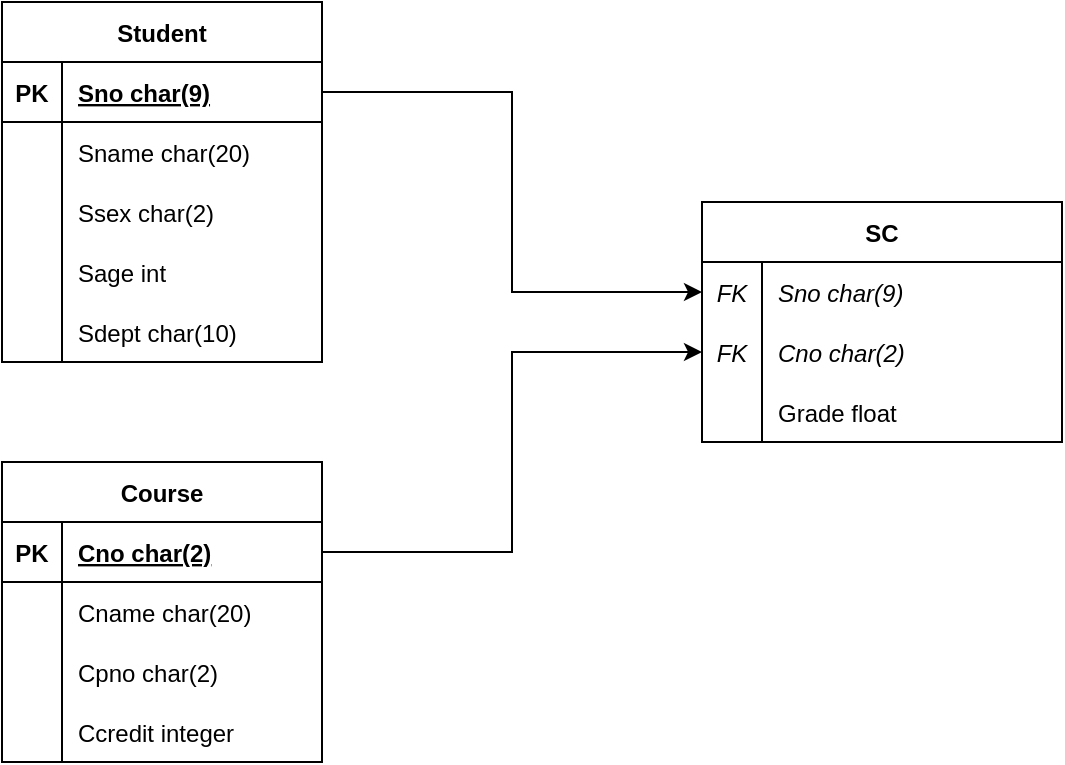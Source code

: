 <mxfile version="21.2.8" type="device">
  <diagram id="R2lEEEUBdFMjLlhIrx00" name="Page-1">
    <mxGraphModel dx="781" dy="544" grid="1" gridSize="10" guides="1" tooltips="1" connect="1" arrows="1" fold="1" page="1" pageScale="1" pageWidth="850" pageHeight="1100" math="0" shadow="0" extFonts="Permanent Marker^https://fonts.googleapis.com/css?family=Permanent+Marker">
      <root>
        <mxCell id="0" />
        <mxCell id="1" parent="0" />
        <mxCell id="Zwktk5ufP2vN8_NV0ieu-13" value="Student" style="shape=table;startSize=30;container=1;collapsible=1;childLayout=tableLayout;fixedRows=1;rowLines=0;fontStyle=1;align=center;resizeLast=1;" vertex="1" parent="1">
          <mxGeometry x="170" y="120" width="160" height="180" as="geometry" />
        </mxCell>
        <mxCell id="Zwktk5ufP2vN8_NV0ieu-14" value="" style="shape=tableRow;horizontal=0;startSize=0;swimlaneHead=0;swimlaneBody=0;fillColor=none;collapsible=0;dropTarget=0;points=[[0,0.5],[1,0.5]];portConstraint=eastwest;strokeColor=inherit;top=0;left=0;right=0;bottom=1;" vertex="1" parent="Zwktk5ufP2vN8_NV0ieu-13">
          <mxGeometry y="30" width="160" height="30" as="geometry" />
        </mxCell>
        <mxCell id="Zwktk5ufP2vN8_NV0ieu-15" value="PK" style="shape=partialRectangle;overflow=hidden;connectable=0;fillColor=none;strokeColor=inherit;top=0;left=0;bottom=0;right=0;fontStyle=1;" vertex="1" parent="Zwktk5ufP2vN8_NV0ieu-14">
          <mxGeometry width="30" height="30" as="geometry">
            <mxRectangle width="30" height="30" as="alternateBounds" />
          </mxGeometry>
        </mxCell>
        <mxCell id="Zwktk5ufP2vN8_NV0ieu-16" value="Sno char(9) " style="shape=partialRectangle;overflow=hidden;connectable=0;fillColor=none;align=left;strokeColor=inherit;top=0;left=0;bottom=0;right=0;spacingLeft=6;fontStyle=5;" vertex="1" parent="Zwktk5ufP2vN8_NV0ieu-14">
          <mxGeometry x="30" width="130" height="30" as="geometry">
            <mxRectangle width="130" height="30" as="alternateBounds" />
          </mxGeometry>
        </mxCell>
        <mxCell id="Zwktk5ufP2vN8_NV0ieu-17" value="" style="shape=tableRow;horizontal=0;startSize=0;swimlaneHead=0;swimlaneBody=0;fillColor=none;collapsible=0;dropTarget=0;points=[[0,0.5],[1,0.5]];portConstraint=eastwest;strokeColor=inherit;top=0;left=0;right=0;bottom=0;" vertex="1" parent="Zwktk5ufP2vN8_NV0ieu-13">
          <mxGeometry y="60" width="160" height="30" as="geometry" />
        </mxCell>
        <mxCell id="Zwktk5ufP2vN8_NV0ieu-18" value="" style="shape=partialRectangle;overflow=hidden;connectable=0;fillColor=none;strokeColor=inherit;top=0;left=0;bottom=0;right=0;" vertex="1" parent="Zwktk5ufP2vN8_NV0ieu-17">
          <mxGeometry width="30" height="30" as="geometry">
            <mxRectangle width="30" height="30" as="alternateBounds" />
          </mxGeometry>
        </mxCell>
        <mxCell id="Zwktk5ufP2vN8_NV0ieu-19" value="Sname char(20)" style="shape=partialRectangle;overflow=hidden;connectable=0;fillColor=none;align=left;strokeColor=inherit;top=0;left=0;bottom=0;right=0;spacingLeft=6;" vertex="1" parent="Zwktk5ufP2vN8_NV0ieu-17">
          <mxGeometry x="30" width="130" height="30" as="geometry">
            <mxRectangle width="130" height="30" as="alternateBounds" />
          </mxGeometry>
        </mxCell>
        <mxCell id="Zwktk5ufP2vN8_NV0ieu-20" value="" style="shape=tableRow;horizontal=0;startSize=0;swimlaneHead=0;swimlaneBody=0;fillColor=none;collapsible=0;dropTarget=0;points=[[0,0.5],[1,0.5]];portConstraint=eastwest;strokeColor=inherit;top=0;left=0;right=0;bottom=0;" vertex="1" parent="Zwktk5ufP2vN8_NV0ieu-13">
          <mxGeometry y="90" width="160" height="30" as="geometry" />
        </mxCell>
        <mxCell id="Zwktk5ufP2vN8_NV0ieu-21" value="" style="shape=partialRectangle;overflow=hidden;connectable=0;fillColor=none;strokeColor=inherit;top=0;left=0;bottom=0;right=0;" vertex="1" parent="Zwktk5ufP2vN8_NV0ieu-20">
          <mxGeometry width="30" height="30" as="geometry">
            <mxRectangle width="30" height="30" as="alternateBounds" />
          </mxGeometry>
        </mxCell>
        <mxCell id="Zwktk5ufP2vN8_NV0ieu-22" value="Ssex char(2)" style="shape=partialRectangle;overflow=hidden;connectable=0;fillColor=none;align=left;strokeColor=inherit;top=0;left=0;bottom=0;right=0;spacingLeft=6;" vertex="1" parent="Zwktk5ufP2vN8_NV0ieu-20">
          <mxGeometry x="30" width="130" height="30" as="geometry">
            <mxRectangle width="130" height="30" as="alternateBounds" />
          </mxGeometry>
        </mxCell>
        <mxCell id="Zwktk5ufP2vN8_NV0ieu-23" value="" style="shape=tableRow;horizontal=0;startSize=0;swimlaneHead=0;swimlaneBody=0;fillColor=none;collapsible=0;dropTarget=0;points=[[0,0.5],[1,0.5]];portConstraint=eastwest;strokeColor=inherit;top=0;left=0;right=0;bottom=0;" vertex="1" parent="Zwktk5ufP2vN8_NV0ieu-13">
          <mxGeometry y="120" width="160" height="30" as="geometry" />
        </mxCell>
        <mxCell id="Zwktk5ufP2vN8_NV0ieu-24" value="" style="shape=partialRectangle;overflow=hidden;connectable=0;fillColor=none;strokeColor=inherit;top=0;left=0;bottom=0;right=0;" vertex="1" parent="Zwktk5ufP2vN8_NV0ieu-23">
          <mxGeometry width="30" height="30" as="geometry">
            <mxRectangle width="30" height="30" as="alternateBounds" />
          </mxGeometry>
        </mxCell>
        <mxCell id="Zwktk5ufP2vN8_NV0ieu-25" value="Sage int" style="shape=partialRectangle;overflow=hidden;connectable=0;fillColor=none;align=left;strokeColor=inherit;top=0;left=0;bottom=0;right=0;spacingLeft=6;" vertex="1" parent="Zwktk5ufP2vN8_NV0ieu-23">
          <mxGeometry x="30" width="130" height="30" as="geometry">
            <mxRectangle width="130" height="30" as="alternateBounds" />
          </mxGeometry>
        </mxCell>
        <mxCell id="Zwktk5ufP2vN8_NV0ieu-26" value="" style="shape=tableRow;horizontal=0;startSize=0;swimlaneHead=0;swimlaneBody=0;fillColor=none;collapsible=0;dropTarget=0;points=[[0,0.5],[1,0.5]];portConstraint=eastwest;strokeColor=inherit;top=0;left=0;right=0;bottom=0;" vertex="1" parent="Zwktk5ufP2vN8_NV0ieu-13">
          <mxGeometry y="150" width="160" height="30" as="geometry" />
        </mxCell>
        <mxCell id="Zwktk5ufP2vN8_NV0ieu-27" value="" style="shape=partialRectangle;overflow=hidden;connectable=0;fillColor=none;strokeColor=inherit;top=0;left=0;bottom=0;right=0;" vertex="1" parent="Zwktk5ufP2vN8_NV0ieu-26">
          <mxGeometry width="30" height="30" as="geometry">
            <mxRectangle width="30" height="30" as="alternateBounds" />
          </mxGeometry>
        </mxCell>
        <mxCell id="Zwktk5ufP2vN8_NV0ieu-28" value="Sdept char(10)" style="shape=partialRectangle;overflow=hidden;connectable=0;fillColor=none;align=left;strokeColor=inherit;top=0;left=0;bottom=0;right=0;spacingLeft=6;" vertex="1" parent="Zwktk5ufP2vN8_NV0ieu-26">
          <mxGeometry x="30" width="130" height="30" as="geometry">
            <mxRectangle width="130" height="30" as="alternateBounds" />
          </mxGeometry>
        </mxCell>
        <mxCell id="Zwktk5ufP2vN8_NV0ieu-29" value="Course" style="shape=table;startSize=30;container=1;collapsible=1;childLayout=tableLayout;fixedRows=1;rowLines=0;fontStyle=1;align=center;resizeLast=1;" vertex="1" parent="1">
          <mxGeometry x="170" y="350" width="160" height="150" as="geometry" />
        </mxCell>
        <mxCell id="Zwktk5ufP2vN8_NV0ieu-30" value="" style="shape=tableRow;horizontal=0;startSize=0;swimlaneHead=0;swimlaneBody=0;fillColor=none;collapsible=0;dropTarget=0;points=[[0,0.5],[1,0.5]];portConstraint=eastwest;strokeColor=inherit;top=0;left=0;right=0;bottom=1;" vertex="1" parent="Zwktk5ufP2vN8_NV0ieu-29">
          <mxGeometry y="30" width="160" height="30" as="geometry" />
        </mxCell>
        <mxCell id="Zwktk5ufP2vN8_NV0ieu-31" value="PK" style="shape=partialRectangle;overflow=hidden;connectable=0;fillColor=none;strokeColor=inherit;top=0;left=0;bottom=0;right=0;fontStyle=1;" vertex="1" parent="Zwktk5ufP2vN8_NV0ieu-30">
          <mxGeometry width="30" height="30" as="geometry">
            <mxRectangle width="30" height="30" as="alternateBounds" />
          </mxGeometry>
        </mxCell>
        <mxCell id="Zwktk5ufP2vN8_NV0ieu-32" value="Cno char(2) " style="shape=partialRectangle;overflow=hidden;connectable=0;fillColor=none;align=left;strokeColor=inherit;top=0;left=0;bottom=0;right=0;spacingLeft=6;fontStyle=5;" vertex="1" parent="Zwktk5ufP2vN8_NV0ieu-30">
          <mxGeometry x="30" width="130" height="30" as="geometry">
            <mxRectangle width="130" height="30" as="alternateBounds" />
          </mxGeometry>
        </mxCell>
        <mxCell id="Zwktk5ufP2vN8_NV0ieu-33" value="" style="shape=tableRow;horizontal=0;startSize=0;swimlaneHead=0;swimlaneBody=0;fillColor=none;collapsible=0;dropTarget=0;points=[[0,0.5],[1,0.5]];portConstraint=eastwest;strokeColor=inherit;top=0;left=0;right=0;bottom=0;" vertex="1" parent="Zwktk5ufP2vN8_NV0ieu-29">
          <mxGeometry y="60" width="160" height="30" as="geometry" />
        </mxCell>
        <mxCell id="Zwktk5ufP2vN8_NV0ieu-34" value="" style="shape=partialRectangle;overflow=hidden;connectable=0;fillColor=none;strokeColor=inherit;top=0;left=0;bottom=0;right=0;" vertex="1" parent="Zwktk5ufP2vN8_NV0ieu-33">
          <mxGeometry width="30" height="30" as="geometry">
            <mxRectangle width="30" height="30" as="alternateBounds" />
          </mxGeometry>
        </mxCell>
        <mxCell id="Zwktk5ufP2vN8_NV0ieu-35" value="Cname char(20)" style="shape=partialRectangle;overflow=hidden;connectable=0;fillColor=none;align=left;strokeColor=inherit;top=0;left=0;bottom=0;right=0;spacingLeft=6;" vertex="1" parent="Zwktk5ufP2vN8_NV0ieu-33">
          <mxGeometry x="30" width="130" height="30" as="geometry">
            <mxRectangle width="130" height="30" as="alternateBounds" />
          </mxGeometry>
        </mxCell>
        <mxCell id="Zwktk5ufP2vN8_NV0ieu-36" value="" style="shape=tableRow;horizontal=0;startSize=0;swimlaneHead=0;swimlaneBody=0;fillColor=none;collapsible=0;dropTarget=0;points=[[0,0.5],[1,0.5]];portConstraint=eastwest;strokeColor=inherit;top=0;left=0;right=0;bottom=0;" vertex="1" parent="Zwktk5ufP2vN8_NV0ieu-29">
          <mxGeometry y="90" width="160" height="30" as="geometry" />
        </mxCell>
        <mxCell id="Zwktk5ufP2vN8_NV0ieu-37" value="" style="shape=partialRectangle;overflow=hidden;connectable=0;fillColor=none;strokeColor=inherit;top=0;left=0;bottom=0;right=0;" vertex="1" parent="Zwktk5ufP2vN8_NV0ieu-36">
          <mxGeometry width="30" height="30" as="geometry">
            <mxRectangle width="30" height="30" as="alternateBounds" />
          </mxGeometry>
        </mxCell>
        <mxCell id="Zwktk5ufP2vN8_NV0ieu-38" value="Cpno char(2)" style="shape=partialRectangle;overflow=hidden;connectable=0;fillColor=none;align=left;strokeColor=inherit;top=0;left=0;bottom=0;right=0;spacingLeft=6;" vertex="1" parent="Zwktk5ufP2vN8_NV0ieu-36">
          <mxGeometry x="30" width="130" height="30" as="geometry">
            <mxRectangle width="130" height="30" as="alternateBounds" />
          </mxGeometry>
        </mxCell>
        <mxCell id="Zwktk5ufP2vN8_NV0ieu-39" value="" style="shape=tableRow;horizontal=0;startSize=0;swimlaneHead=0;swimlaneBody=0;fillColor=none;collapsible=0;dropTarget=0;points=[[0,0.5],[1,0.5]];portConstraint=eastwest;strokeColor=inherit;top=0;left=0;right=0;bottom=0;" vertex="1" parent="Zwktk5ufP2vN8_NV0ieu-29">
          <mxGeometry y="120" width="160" height="30" as="geometry" />
        </mxCell>
        <mxCell id="Zwktk5ufP2vN8_NV0ieu-40" value="" style="shape=partialRectangle;overflow=hidden;connectable=0;fillColor=none;strokeColor=inherit;top=0;left=0;bottom=0;right=0;" vertex="1" parent="Zwktk5ufP2vN8_NV0ieu-39">
          <mxGeometry width="30" height="30" as="geometry">
            <mxRectangle width="30" height="30" as="alternateBounds" />
          </mxGeometry>
        </mxCell>
        <mxCell id="Zwktk5ufP2vN8_NV0ieu-41" value="Ccredit integer" style="shape=partialRectangle;overflow=hidden;connectable=0;fillColor=none;align=left;strokeColor=inherit;top=0;left=0;bottom=0;right=0;spacingLeft=6;" vertex="1" parent="Zwktk5ufP2vN8_NV0ieu-39">
          <mxGeometry x="30" width="130" height="30" as="geometry">
            <mxRectangle width="130" height="30" as="alternateBounds" />
          </mxGeometry>
        </mxCell>
        <mxCell id="Zwktk5ufP2vN8_NV0ieu-58" value="SC" style="shape=table;startSize=30;container=1;collapsible=1;childLayout=tableLayout;fixedRows=1;rowLines=0;fontStyle=1;align=center;resizeLast=1;" vertex="1" parent="1">
          <mxGeometry x="520" y="220" width="180" height="120" as="geometry" />
        </mxCell>
        <mxCell id="Zwktk5ufP2vN8_NV0ieu-59" value="" style="shape=tableRow;horizontal=0;startSize=0;swimlaneHead=0;swimlaneBody=0;fillColor=none;collapsible=0;dropTarget=0;points=[[0,0.5],[1,0.5]];portConstraint=eastwest;strokeColor=inherit;top=0;left=0;right=0;bottom=0;" vertex="1" parent="Zwktk5ufP2vN8_NV0ieu-58">
          <mxGeometry y="30" width="180" height="30" as="geometry" />
        </mxCell>
        <mxCell id="Zwktk5ufP2vN8_NV0ieu-60" value="FK" style="shape=partialRectangle;overflow=hidden;connectable=0;fillColor=none;strokeColor=inherit;top=0;left=0;bottom=0;right=0;fontStyle=2" vertex="1" parent="Zwktk5ufP2vN8_NV0ieu-59">
          <mxGeometry width="30" height="30" as="geometry">
            <mxRectangle width="30" height="30" as="alternateBounds" />
          </mxGeometry>
        </mxCell>
        <mxCell id="Zwktk5ufP2vN8_NV0ieu-61" value="Sno char(9)" style="shape=partialRectangle;overflow=hidden;connectable=0;fillColor=none;align=left;strokeColor=inherit;top=0;left=0;bottom=0;right=0;spacingLeft=6;fontStyle=2" vertex="1" parent="Zwktk5ufP2vN8_NV0ieu-59">
          <mxGeometry x="30" width="150" height="30" as="geometry">
            <mxRectangle width="150" height="30" as="alternateBounds" />
          </mxGeometry>
        </mxCell>
        <mxCell id="Zwktk5ufP2vN8_NV0ieu-62" value="" style="shape=tableRow;horizontal=0;startSize=0;swimlaneHead=0;swimlaneBody=0;fillColor=none;collapsible=0;dropTarget=0;points=[[0,0.5],[1,0.5]];portConstraint=eastwest;strokeColor=inherit;top=0;left=0;right=0;bottom=0;" vertex="1" parent="Zwktk5ufP2vN8_NV0ieu-58">
          <mxGeometry y="60" width="180" height="30" as="geometry" />
        </mxCell>
        <mxCell id="Zwktk5ufP2vN8_NV0ieu-63" value="FK" style="shape=partialRectangle;overflow=hidden;connectable=0;fillColor=none;strokeColor=inherit;top=0;left=0;bottom=0;right=0;fontStyle=2" vertex="1" parent="Zwktk5ufP2vN8_NV0ieu-62">
          <mxGeometry width="30" height="30" as="geometry">
            <mxRectangle width="30" height="30" as="alternateBounds" />
          </mxGeometry>
        </mxCell>
        <mxCell id="Zwktk5ufP2vN8_NV0ieu-64" value="Cno char(2)" style="shape=partialRectangle;overflow=hidden;connectable=0;fillColor=none;align=left;strokeColor=inherit;top=0;left=0;bottom=0;right=0;spacingLeft=6;fontStyle=2" vertex="1" parent="Zwktk5ufP2vN8_NV0ieu-62">
          <mxGeometry x="30" width="150" height="30" as="geometry">
            <mxRectangle width="150" height="30" as="alternateBounds" />
          </mxGeometry>
        </mxCell>
        <mxCell id="Zwktk5ufP2vN8_NV0ieu-65" value="" style="shape=tableRow;horizontal=0;startSize=0;swimlaneHead=0;swimlaneBody=0;fillColor=none;collapsible=0;dropTarget=0;points=[[0,0.5],[1,0.5]];portConstraint=eastwest;strokeColor=inherit;top=0;left=0;right=0;bottom=0;" vertex="1" parent="Zwktk5ufP2vN8_NV0ieu-58">
          <mxGeometry y="90" width="180" height="30" as="geometry" />
        </mxCell>
        <mxCell id="Zwktk5ufP2vN8_NV0ieu-66" value="" style="shape=partialRectangle;overflow=hidden;connectable=0;fillColor=none;strokeColor=inherit;top=0;left=0;bottom=0;right=0;" vertex="1" parent="Zwktk5ufP2vN8_NV0ieu-65">
          <mxGeometry width="30" height="30" as="geometry">
            <mxRectangle width="30" height="30" as="alternateBounds" />
          </mxGeometry>
        </mxCell>
        <mxCell id="Zwktk5ufP2vN8_NV0ieu-67" value="Grade float" style="shape=partialRectangle;overflow=hidden;connectable=0;fillColor=none;align=left;strokeColor=inherit;top=0;left=0;bottom=0;right=0;spacingLeft=6;" vertex="1" parent="Zwktk5ufP2vN8_NV0ieu-65">
          <mxGeometry x="30" width="150" height="30" as="geometry">
            <mxRectangle width="150" height="30" as="alternateBounds" />
          </mxGeometry>
        </mxCell>
        <mxCell id="Zwktk5ufP2vN8_NV0ieu-68" style="edgeStyle=orthogonalEdgeStyle;rounded=0;orthogonalLoop=1;jettySize=auto;html=1;entryX=0;entryY=0.5;entryDx=0;entryDy=0;" edge="1" parent="1" source="Zwktk5ufP2vN8_NV0ieu-14" target="Zwktk5ufP2vN8_NV0ieu-59">
          <mxGeometry relative="1" as="geometry" />
        </mxCell>
        <mxCell id="Zwktk5ufP2vN8_NV0ieu-69" style="edgeStyle=orthogonalEdgeStyle;rounded=0;orthogonalLoop=1;jettySize=auto;html=1;entryX=0;entryY=0.5;entryDx=0;entryDy=0;" edge="1" parent="1" source="Zwktk5ufP2vN8_NV0ieu-30" target="Zwktk5ufP2vN8_NV0ieu-62">
          <mxGeometry relative="1" as="geometry" />
        </mxCell>
      </root>
    </mxGraphModel>
  </diagram>
</mxfile>
